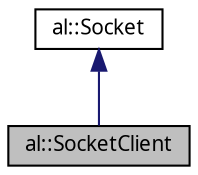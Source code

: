 digraph "al::SocketClient"
{
 // LATEX_PDF_SIZE
  bgcolor="transparent";
  edge [fontname="FreeSans.ttf",fontsize="10",labelfontname="FreeSans.ttf",labelfontsize="10"];
  node [fontname="FreeSans.ttf",fontsize="10",shape=record];
  Node1 [label="al::SocketClient",height=0.2,width=0.4,color="black", fillcolor="grey75", style="filled", fontcolor="black",tooltip="Client socket."];
  Node2 -> Node1 [dir="back",color="midnightblue",fontsize="10",style="solid",fontname="FreeSans.ttf"];
  Node2 [label="al::Socket",height=0.2,width=0.4,color="black",URL="$classal_1_1_socket.html",tooltip=" "];
}
